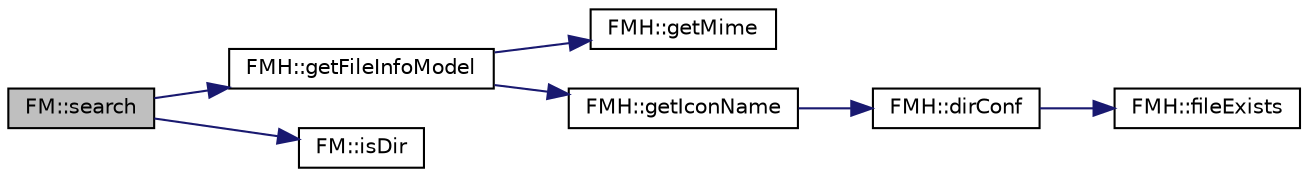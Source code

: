 digraph "FM::search"
{
 // INTERACTIVE_SVG=YES
 // LATEX_PDF_SIZE
  edge [fontname="Helvetica",fontsize="10",labelfontname="Helvetica",labelfontsize="10"];
  node [fontname="Helvetica",fontsize="10",shape=record];
  rankdir="LR";
  Node504 [label="FM::search",height=0.2,width=0.4,color="black", fillcolor="grey75", style="filled", fontcolor="black",tooltip=" "];
  Node504 -> Node505 [color="midnightblue",fontsize="10",style="solid",fontname="Helvetica"];
  Node505 [label="FMH::getFileInfoModel",height=0.2,width=0.4,color="black", fillcolor="white", style="filled",URL="$namespace_f_m_h.html#ac748bdab6e71b54b5817eee0ab5f63ed",tooltip=" "];
  Node505 -> Node506 [color="midnightblue",fontsize="10",style="solid",fontname="Helvetica"];
  Node506 [label="FMH::getMime",height=0.2,width=0.4,color="black", fillcolor="white", style="filled",URL="$namespace_f_m_h.html#ae5ec7c16319a70d5e440e697c1f77302",tooltip=" "];
  Node505 -> Node507 [color="midnightblue",fontsize="10",style="solid",fontname="Helvetica"];
  Node507 [label="FMH::getIconName",height=0.2,width=0.4,color="black", fillcolor="white", style="filled",URL="$namespace_f_m_h.html#ab081b4a8e2faedbe025f94fa44113bac",tooltip=" "];
  Node507 -> Node508 [color="midnightblue",fontsize="10",style="solid",fontname="Helvetica"];
  Node508 [label="FMH::dirConf",height=0.2,width=0.4,color="black", fillcolor="white", style="filled",URL="$namespace_f_m_h.html#a1b405335d77e0369742dde8540bc7add",tooltip=" "];
  Node508 -> Node509 [color="midnightblue",fontsize="10",style="solid",fontname="Helvetica"];
  Node509 [label="FMH::fileExists",height=0.2,width=0.4,color="black", fillcolor="white", style="filled",URL="$namespace_f_m_h.html#a96fb85b0283389ba71e8a20daeab400f",tooltip=" "];
  Node504 -> Node510 [color="midnightblue",fontsize="10",style="solid",fontname="Helvetica"];
  Node510 [label="FM::isDir",height=0.2,width=0.4,color="black", fillcolor="white", style="filled",URL="$class_f_m.html#a8d97fbe1844512d305cf49631e242502",tooltip=" "];
}
